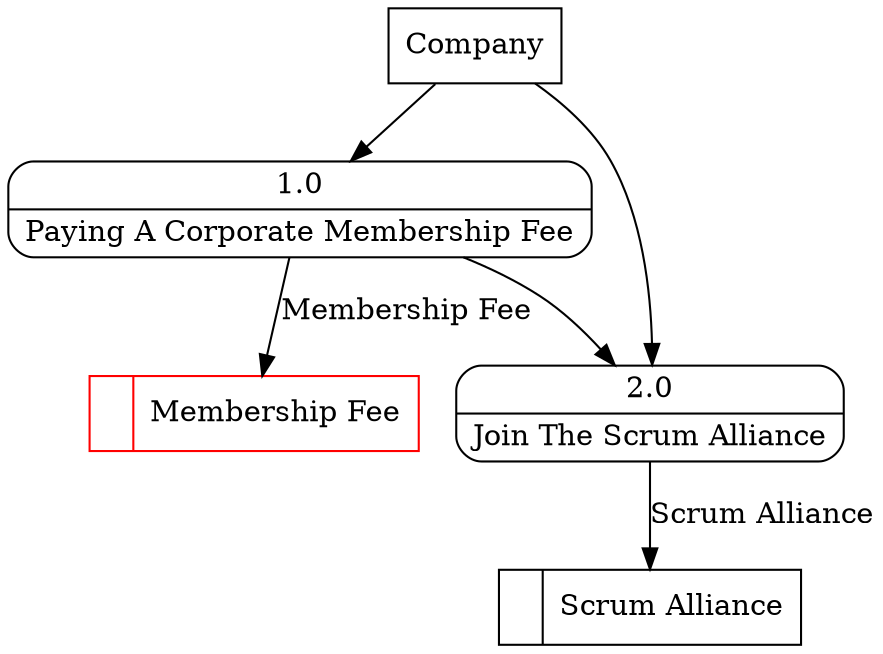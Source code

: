 digraph dfd2{ 
node[shape=record]
200 [label="<f0>  |<f1> Scrum Alliance " ];
201 [label="<f0>  |<f1> Membership Fee " color=red];
202 [label="Company" shape=box];
203 [label="{<f0> 1.0|<f1> Paying A Corporate Membership Fee }" shape=Mrecord];
204 [label="{<f0> 2.0|<f1> Join The Scrum Alliance }" shape=Mrecord];
202 -> 203
202 -> 204
203 -> 204
203 -> 201 [label="Membership Fee"]
204 -> 200 [label="Scrum Alliance"]
}